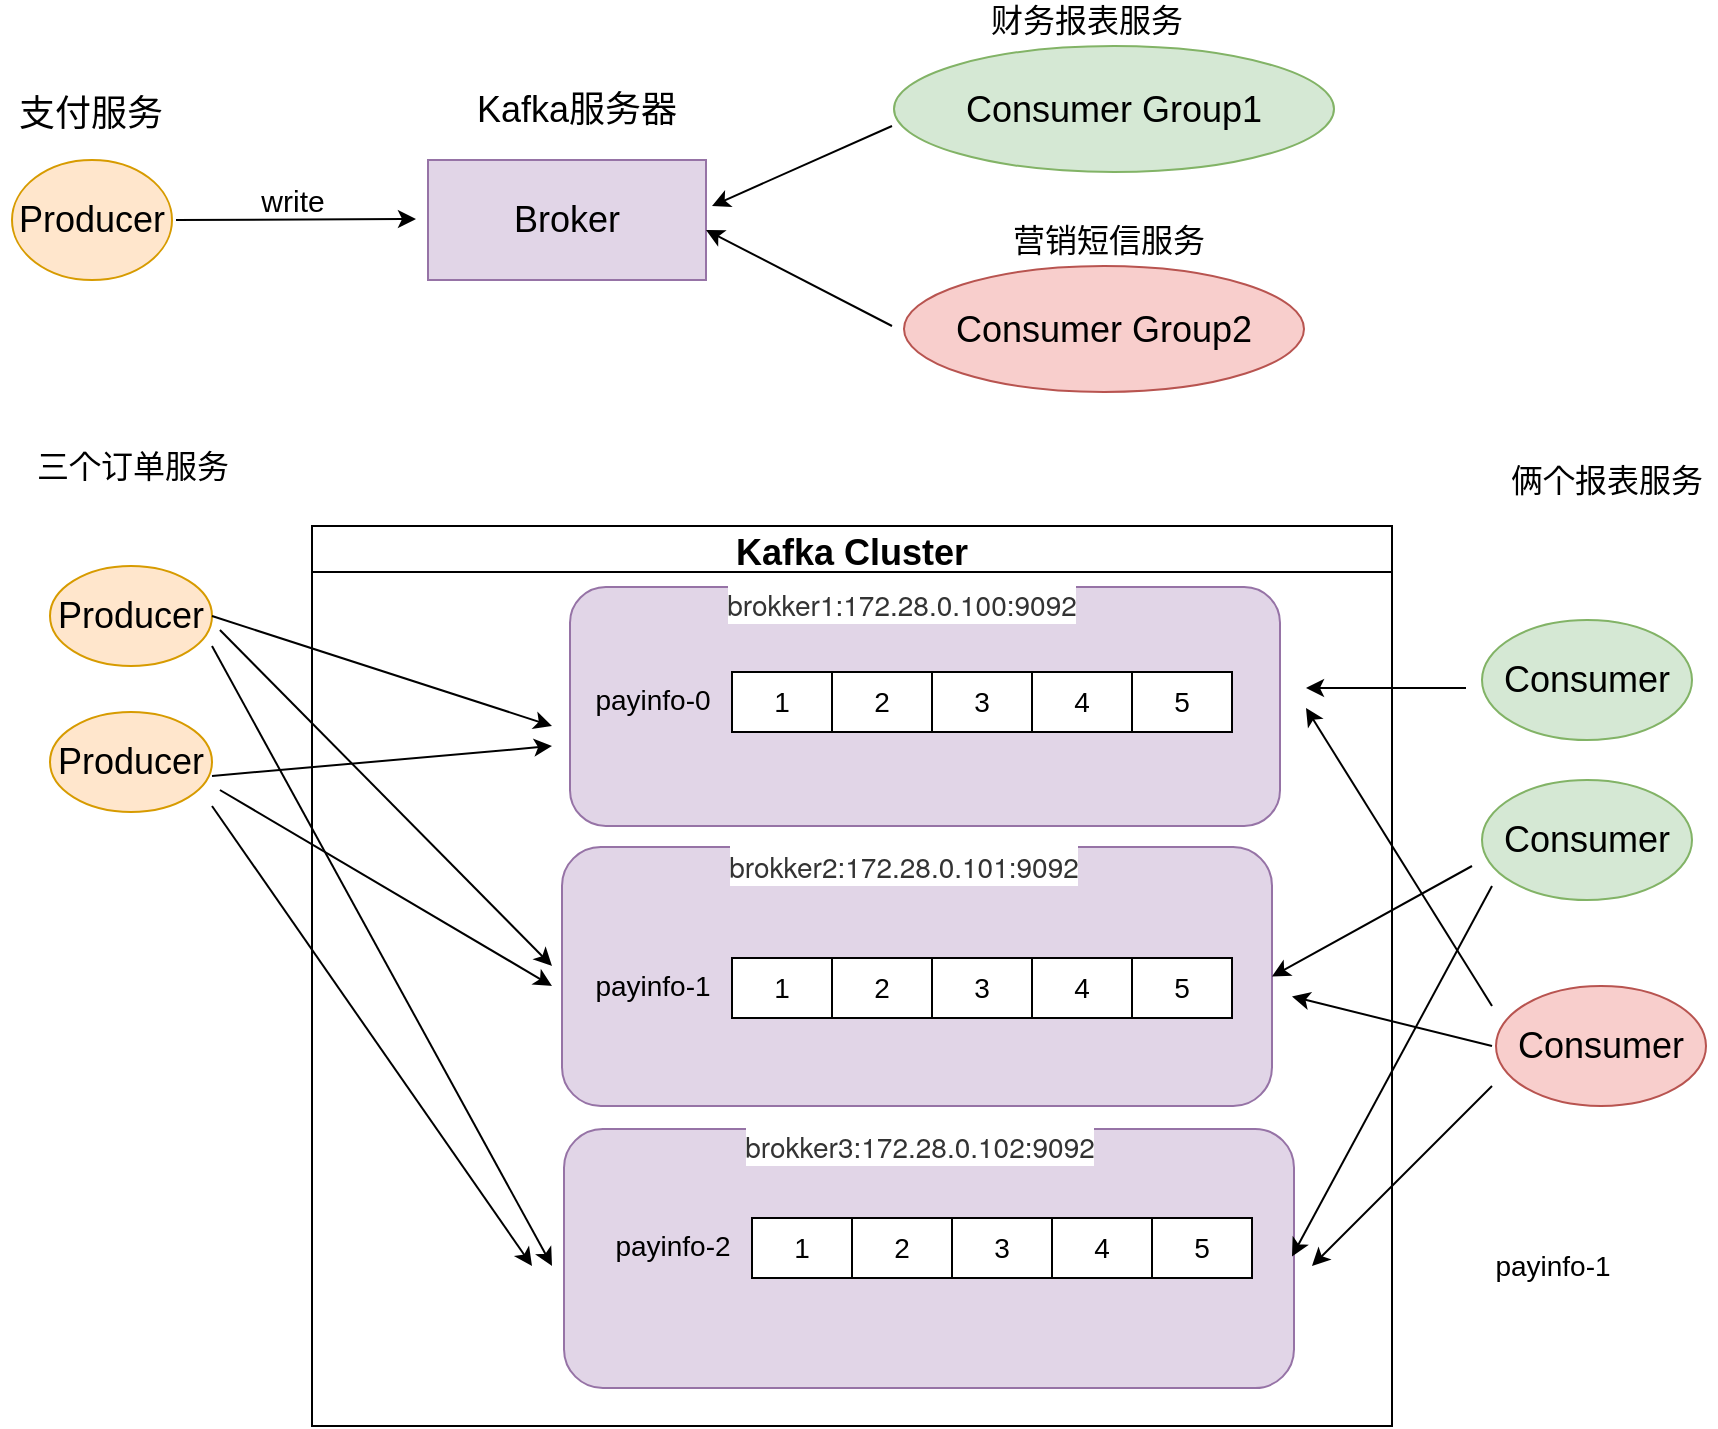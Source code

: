 <mxfile version="18.0.2" type="github">
  <diagram id="shJOujlL5YY14u-s4mY1" name="Page-1">
    <mxGraphModel dx="1011" dy="623" grid="1" gridSize="10" guides="1" tooltips="1" connect="1" arrows="1" fold="1" page="1" pageScale="1" pageWidth="827" pageHeight="1169" math="0" shadow="0">
      <root>
        <mxCell id="0" />
        <mxCell id="1" parent="0" />
        <mxCell id="rsRlFiuvsZik1qRaLmXJ-1" value="&lt;font style=&quot;font-size: 18px;&quot;&gt;Producer&lt;/font&gt;" style="ellipse;whiteSpace=wrap;html=1;fillColor=#ffe6cc;strokeColor=#d79b00;" vertex="1" parent="1">
          <mxGeometry x="100" y="217" width="80" height="60" as="geometry" />
        </mxCell>
        <mxCell id="rsRlFiuvsZik1qRaLmXJ-2" value="Kafka Cluster" style="swimlane;fontSize=18;" vertex="1" parent="1">
          <mxGeometry x="250" y="400" width="540" height="450" as="geometry" />
        </mxCell>
        <mxCell id="rsRlFiuvsZik1qRaLmXJ-50" value="" style="rounded=1;whiteSpace=wrap;html=1;fontSize=16;fillColor=#e1d5e7;strokeColor=#9673a6;" vertex="1" parent="rsRlFiuvsZik1qRaLmXJ-2">
          <mxGeometry x="129" y="30.5" width="355" height="119.5" as="geometry" />
        </mxCell>
        <mxCell id="rsRlFiuvsZik1qRaLmXJ-53" value="&lt;span style=&quot;color: rgb(51, 51, 51); font-family: &amp;quot;Helvetica Neue&amp;quot;, Helvetica, Arial, sans-serif; font-size: 14px; text-align: start; background-color: rgb(255, 255, 255);&quot;&gt;brokker1:172.28.0.100:9092&lt;/span&gt;" style="text;html=1;strokeColor=none;fillColor=none;align=center;verticalAlign=middle;whiteSpace=wrap;rounded=0;fontSize=16;" vertex="1" parent="rsRlFiuvsZik1qRaLmXJ-2">
          <mxGeometry x="241" y="24" width="108" height="30" as="geometry" />
        </mxCell>
        <mxCell id="rsRlFiuvsZik1qRaLmXJ-3" value="" style="endArrow=classic;html=1;rounded=0;fontSize=18;" edge="1" parent="1">
          <mxGeometry width="50" height="50" relative="1" as="geometry">
            <mxPoint x="182" y="247" as="sourcePoint" />
            <mxPoint x="302" y="246.5" as="targetPoint" />
          </mxGeometry>
        </mxCell>
        <mxCell id="rsRlFiuvsZik1qRaLmXJ-4" value="Broker" style="rounded=0;whiteSpace=wrap;html=1;fontSize=18;fillColor=#e1d5e7;strokeColor=#9673a6;" vertex="1" parent="1">
          <mxGeometry x="308" y="217" width="139" height="60" as="geometry" />
        </mxCell>
        <mxCell id="rsRlFiuvsZik1qRaLmXJ-5" value="支付服务" style="text;html=1;align=center;verticalAlign=middle;resizable=0;points=[];autosize=1;strokeColor=none;fillColor=none;fontSize=18;" vertex="1" parent="1">
          <mxGeometry x="94" y="179" width="90" height="30" as="geometry" />
        </mxCell>
        <mxCell id="rsRlFiuvsZik1qRaLmXJ-6" value="Kafka服务器" style="text;html=1;align=center;verticalAlign=middle;resizable=0;points=[];autosize=1;strokeColor=none;fillColor=none;fontSize=18;" vertex="1" parent="1">
          <mxGeometry x="322" y="177" width="120" height="30" as="geometry" />
        </mxCell>
        <mxCell id="rsRlFiuvsZik1qRaLmXJ-7" value="&lt;span style=&quot;font-size: 18px;&quot;&gt;Consumer Group1&lt;/span&gt;" style="ellipse;whiteSpace=wrap;html=1;fillColor=#d5e8d4;strokeColor=#82b366;" vertex="1" parent="1">
          <mxGeometry x="541" y="160" width="220" height="63" as="geometry" />
        </mxCell>
        <mxCell id="rsRlFiuvsZik1qRaLmXJ-8" value="" style="endArrow=classic;html=1;rounded=0;fontSize=18;" edge="1" parent="1">
          <mxGeometry width="50" height="50" relative="1" as="geometry">
            <mxPoint x="540" y="200" as="sourcePoint" />
            <mxPoint x="450" y="240" as="targetPoint" />
          </mxGeometry>
        </mxCell>
        <mxCell id="rsRlFiuvsZik1qRaLmXJ-9" value="&lt;font style=&quot;font-size: 15px;&quot;&gt;write&lt;/font&gt;" style="text;html=1;align=center;verticalAlign=middle;resizable=0;points=[];autosize=1;strokeColor=none;fillColor=none;fontSize=18;" vertex="1" parent="1">
          <mxGeometry x="215" y="222" width="50" height="30" as="geometry" />
        </mxCell>
        <mxCell id="rsRlFiuvsZik1qRaLmXJ-11" value="&lt;font style=&quot;font-size: 18px;&quot;&gt;Producer&lt;/font&gt;" style="ellipse;whiteSpace=wrap;html=1;fillColor=#ffe6cc;strokeColor=#d79b00;" vertex="1" parent="1">
          <mxGeometry x="119" y="420" width="81" height="50" as="geometry" />
        </mxCell>
        <mxCell id="rsRlFiuvsZik1qRaLmXJ-12" value="&lt;font style=&quot;font-size: 18px;&quot;&gt;Producer&lt;/font&gt;" style="ellipse;whiteSpace=wrap;html=1;fillColor=#ffe6cc;strokeColor=#d79b00;" vertex="1" parent="1">
          <mxGeometry x="119" y="493" width="81" height="50" as="geometry" />
        </mxCell>
        <mxCell id="rsRlFiuvsZik1qRaLmXJ-30" value="财务报表服务" style="text;html=1;align=center;verticalAlign=middle;resizable=0;points=[];autosize=1;strokeColor=none;fillColor=none;fontSize=16;" vertex="1" parent="1">
          <mxGeometry x="582" y="137" width="110" height="20" as="geometry" />
        </mxCell>
        <mxCell id="rsRlFiuvsZik1qRaLmXJ-47" value="三个订单服务" style="text;html=1;align=center;verticalAlign=middle;resizable=0;points=[];autosize=1;strokeColor=none;fillColor=none;fontSize=16;" vertex="1" parent="1">
          <mxGeometry x="105" y="360" width="110" height="20" as="geometry" />
        </mxCell>
        <mxCell id="rsRlFiuvsZik1qRaLmXJ-51" value="" style="rounded=1;whiteSpace=wrap;html=1;fontSize=16;fillColor=#e1d5e7;strokeColor=#9673a6;" vertex="1" parent="1">
          <mxGeometry x="375" y="560.5" width="355" height="129.5" as="geometry" />
        </mxCell>
        <mxCell id="rsRlFiuvsZik1qRaLmXJ-52" value="" style="rounded=1;whiteSpace=wrap;html=1;fontSize=16;fillColor=#e1d5e7;strokeColor=#9673a6;" vertex="1" parent="1">
          <mxGeometry x="376" y="701.5" width="365" height="129.5" as="geometry" />
        </mxCell>
        <mxCell id="rsRlFiuvsZik1qRaLmXJ-55" value="&lt;span style=&quot;color: rgb(51, 51, 51); font-family: &amp;quot;Helvetica Neue&amp;quot;, Helvetica, Arial, sans-serif; font-size: 14px; text-align: start; background-color: rgb(255, 255, 255);&quot;&gt;brokker2:172.28.0.101:9092&lt;/span&gt;" style="text;html=1;strokeColor=none;fillColor=none;align=center;verticalAlign=middle;whiteSpace=wrap;rounded=0;fontSize=16;" vertex="1" parent="1">
          <mxGeometry x="492" y="555" width="108" height="30" as="geometry" />
        </mxCell>
        <mxCell id="rsRlFiuvsZik1qRaLmXJ-56" value="&lt;span style=&quot;color: rgb(51, 51, 51); font-family: &amp;quot;Helvetica Neue&amp;quot;, Helvetica, Arial, sans-serif; font-size: 14px; text-align: start; background-color: rgb(255, 255, 255);&quot;&gt;brokker3:172.28.0.102:9092&lt;/span&gt;" style="text;html=1;strokeColor=none;fillColor=none;align=center;verticalAlign=middle;whiteSpace=wrap;rounded=0;fontSize=16;" vertex="1" parent="1">
          <mxGeometry x="500" y="695" width="108" height="30" as="geometry" />
        </mxCell>
        <mxCell id="rsRlFiuvsZik1qRaLmXJ-74" value="" style="shape=table;startSize=0;container=1;collapsible=0;childLayout=tableLayout;fontSize=14;" vertex="1" parent="1">
          <mxGeometry x="460" y="473" width="250" height="30" as="geometry" />
        </mxCell>
        <mxCell id="rsRlFiuvsZik1qRaLmXJ-75" value="" style="shape=tableRow;horizontal=0;startSize=0;swimlaneHead=0;swimlaneBody=0;top=0;left=0;bottom=0;right=0;collapsible=0;dropTarget=0;fillColor=none;points=[[0,0.5],[1,0.5]];portConstraint=eastwest;fontSize=14;" vertex="1" parent="rsRlFiuvsZik1qRaLmXJ-74">
          <mxGeometry width="250" height="30" as="geometry" />
        </mxCell>
        <mxCell id="rsRlFiuvsZik1qRaLmXJ-76" value="1" style="shape=partialRectangle;html=1;whiteSpace=wrap;connectable=0;overflow=hidden;fillColor=none;top=0;left=0;bottom=0;right=0;pointerEvents=1;fontSize=14;" vertex="1" parent="rsRlFiuvsZik1qRaLmXJ-75">
          <mxGeometry width="50" height="30" as="geometry">
            <mxRectangle width="50" height="30" as="alternateBounds" />
          </mxGeometry>
        </mxCell>
        <mxCell id="rsRlFiuvsZik1qRaLmXJ-77" value="2" style="shape=partialRectangle;html=1;whiteSpace=wrap;connectable=0;overflow=hidden;fillColor=none;top=0;left=0;bottom=0;right=0;pointerEvents=1;fontSize=14;" vertex="1" parent="rsRlFiuvsZik1qRaLmXJ-75">
          <mxGeometry x="50" width="50" height="30" as="geometry">
            <mxRectangle width="50" height="30" as="alternateBounds" />
          </mxGeometry>
        </mxCell>
        <mxCell id="rsRlFiuvsZik1qRaLmXJ-78" value="3" style="shape=partialRectangle;html=1;whiteSpace=wrap;connectable=0;overflow=hidden;fillColor=none;top=0;left=0;bottom=0;right=0;pointerEvents=1;fontSize=14;" vertex="1" parent="rsRlFiuvsZik1qRaLmXJ-75">
          <mxGeometry x="100" width="50" height="30" as="geometry">
            <mxRectangle width="50" height="30" as="alternateBounds" />
          </mxGeometry>
        </mxCell>
        <mxCell id="rsRlFiuvsZik1qRaLmXJ-79" value="4" style="shape=partialRectangle;html=1;whiteSpace=wrap;connectable=0;overflow=hidden;fillColor=none;top=0;left=0;bottom=0;right=0;pointerEvents=1;fontSize=14;" vertex="1" parent="rsRlFiuvsZik1qRaLmXJ-75">
          <mxGeometry x="150" width="50" height="30" as="geometry">
            <mxRectangle width="50" height="30" as="alternateBounds" />
          </mxGeometry>
        </mxCell>
        <mxCell id="rsRlFiuvsZik1qRaLmXJ-80" value="5" style="shape=partialRectangle;html=1;whiteSpace=wrap;connectable=0;overflow=hidden;fillColor=none;top=0;left=0;bottom=0;right=0;pointerEvents=1;fontSize=14;" vertex="1" parent="rsRlFiuvsZik1qRaLmXJ-75">
          <mxGeometry x="200" width="50" height="30" as="geometry">
            <mxRectangle width="50" height="30" as="alternateBounds" />
          </mxGeometry>
        </mxCell>
        <mxCell id="rsRlFiuvsZik1qRaLmXJ-81" value="payinfo-0" style="text;html=1;align=center;verticalAlign=middle;resizable=0;points=[];autosize=1;strokeColor=none;fillColor=none;fontSize=14;" vertex="1" parent="1">
          <mxGeometry x="385" y="477" width="70" height="20" as="geometry" />
        </mxCell>
        <mxCell id="rsRlFiuvsZik1qRaLmXJ-83" value="payinfo-1" style="text;html=1;align=center;verticalAlign=middle;resizable=0;points=[];autosize=1;strokeColor=none;fillColor=none;fontSize=14;" vertex="1" parent="1">
          <mxGeometry x="835" y="760" width="70" height="20" as="geometry" />
        </mxCell>
        <mxCell id="rsRlFiuvsZik1qRaLmXJ-92" value="" style="shape=table;startSize=0;container=1;collapsible=0;childLayout=tableLayout;fontSize=14;" vertex="1" parent="1">
          <mxGeometry x="460" y="616" width="250" height="30" as="geometry" />
        </mxCell>
        <mxCell id="rsRlFiuvsZik1qRaLmXJ-93" value="" style="shape=tableRow;horizontal=0;startSize=0;swimlaneHead=0;swimlaneBody=0;top=0;left=0;bottom=0;right=0;collapsible=0;dropTarget=0;fillColor=none;points=[[0,0.5],[1,0.5]];portConstraint=eastwest;fontSize=14;" vertex="1" parent="rsRlFiuvsZik1qRaLmXJ-92">
          <mxGeometry width="250" height="30" as="geometry" />
        </mxCell>
        <mxCell id="rsRlFiuvsZik1qRaLmXJ-94" value="1" style="shape=partialRectangle;html=1;whiteSpace=wrap;connectable=0;overflow=hidden;fillColor=none;top=0;left=0;bottom=0;right=0;pointerEvents=1;fontSize=14;" vertex="1" parent="rsRlFiuvsZik1qRaLmXJ-93">
          <mxGeometry width="50" height="30" as="geometry">
            <mxRectangle width="50" height="30" as="alternateBounds" />
          </mxGeometry>
        </mxCell>
        <mxCell id="rsRlFiuvsZik1qRaLmXJ-95" value="2" style="shape=partialRectangle;html=1;whiteSpace=wrap;connectable=0;overflow=hidden;fillColor=none;top=0;left=0;bottom=0;right=0;pointerEvents=1;fontSize=14;" vertex="1" parent="rsRlFiuvsZik1qRaLmXJ-93">
          <mxGeometry x="50" width="50" height="30" as="geometry">
            <mxRectangle width="50" height="30" as="alternateBounds" />
          </mxGeometry>
        </mxCell>
        <mxCell id="rsRlFiuvsZik1qRaLmXJ-96" value="3" style="shape=partialRectangle;html=1;whiteSpace=wrap;connectable=0;overflow=hidden;fillColor=none;top=0;left=0;bottom=0;right=0;pointerEvents=1;fontSize=14;" vertex="1" parent="rsRlFiuvsZik1qRaLmXJ-93">
          <mxGeometry x="100" width="50" height="30" as="geometry">
            <mxRectangle width="50" height="30" as="alternateBounds" />
          </mxGeometry>
        </mxCell>
        <mxCell id="rsRlFiuvsZik1qRaLmXJ-97" value="4" style="shape=partialRectangle;html=1;whiteSpace=wrap;connectable=0;overflow=hidden;fillColor=none;top=0;left=0;bottom=0;right=0;pointerEvents=1;fontSize=14;" vertex="1" parent="rsRlFiuvsZik1qRaLmXJ-93">
          <mxGeometry x="150" width="50" height="30" as="geometry">
            <mxRectangle width="50" height="30" as="alternateBounds" />
          </mxGeometry>
        </mxCell>
        <mxCell id="rsRlFiuvsZik1qRaLmXJ-98" value="5" style="shape=partialRectangle;html=1;whiteSpace=wrap;connectable=0;overflow=hidden;fillColor=none;top=0;left=0;bottom=0;right=0;pointerEvents=1;fontSize=14;" vertex="1" parent="rsRlFiuvsZik1qRaLmXJ-93">
          <mxGeometry x="200" width="50" height="30" as="geometry">
            <mxRectangle width="50" height="30" as="alternateBounds" />
          </mxGeometry>
        </mxCell>
        <mxCell id="rsRlFiuvsZik1qRaLmXJ-99" value="payinfo-1" style="text;html=1;align=center;verticalAlign=middle;resizable=0;points=[];autosize=1;strokeColor=none;fillColor=none;fontSize=14;" vertex="1" parent="1">
          <mxGeometry x="385" y="620" width="70" height="20" as="geometry" />
        </mxCell>
        <mxCell id="rsRlFiuvsZik1qRaLmXJ-100" value="" style="shape=table;startSize=0;container=1;collapsible=0;childLayout=tableLayout;fontSize=14;" vertex="1" parent="1">
          <mxGeometry x="470" y="746" width="250" height="30" as="geometry" />
        </mxCell>
        <mxCell id="rsRlFiuvsZik1qRaLmXJ-101" value="" style="shape=tableRow;horizontal=0;startSize=0;swimlaneHead=0;swimlaneBody=0;top=0;left=0;bottom=0;right=0;collapsible=0;dropTarget=0;fillColor=none;points=[[0,0.5],[1,0.5]];portConstraint=eastwest;fontSize=14;" vertex="1" parent="rsRlFiuvsZik1qRaLmXJ-100">
          <mxGeometry width="250" height="30" as="geometry" />
        </mxCell>
        <mxCell id="rsRlFiuvsZik1qRaLmXJ-102" value="1" style="shape=partialRectangle;html=1;whiteSpace=wrap;connectable=0;overflow=hidden;fillColor=none;top=0;left=0;bottom=0;right=0;pointerEvents=1;fontSize=14;" vertex="1" parent="rsRlFiuvsZik1qRaLmXJ-101">
          <mxGeometry width="50" height="30" as="geometry">
            <mxRectangle width="50" height="30" as="alternateBounds" />
          </mxGeometry>
        </mxCell>
        <mxCell id="rsRlFiuvsZik1qRaLmXJ-103" value="2" style="shape=partialRectangle;html=1;whiteSpace=wrap;connectable=0;overflow=hidden;fillColor=none;top=0;left=0;bottom=0;right=0;pointerEvents=1;fontSize=14;" vertex="1" parent="rsRlFiuvsZik1qRaLmXJ-101">
          <mxGeometry x="50" width="50" height="30" as="geometry">
            <mxRectangle width="50" height="30" as="alternateBounds" />
          </mxGeometry>
        </mxCell>
        <mxCell id="rsRlFiuvsZik1qRaLmXJ-104" value="3" style="shape=partialRectangle;html=1;whiteSpace=wrap;connectable=0;overflow=hidden;fillColor=none;top=0;left=0;bottom=0;right=0;pointerEvents=1;fontSize=14;" vertex="1" parent="rsRlFiuvsZik1qRaLmXJ-101">
          <mxGeometry x="100" width="50" height="30" as="geometry">
            <mxRectangle width="50" height="30" as="alternateBounds" />
          </mxGeometry>
        </mxCell>
        <mxCell id="rsRlFiuvsZik1qRaLmXJ-105" value="4" style="shape=partialRectangle;html=1;whiteSpace=wrap;connectable=0;overflow=hidden;fillColor=none;top=0;left=0;bottom=0;right=0;pointerEvents=1;fontSize=14;" vertex="1" parent="rsRlFiuvsZik1qRaLmXJ-101">
          <mxGeometry x="150" width="50" height="30" as="geometry">
            <mxRectangle width="50" height="30" as="alternateBounds" />
          </mxGeometry>
        </mxCell>
        <mxCell id="rsRlFiuvsZik1qRaLmXJ-106" value="5" style="shape=partialRectangle;html=1;whiteSpace=wrap;connectable=0;overflow=hidden;fillColor=none;top=0;left=0;bottom=0;right=0;pointerEvents=1;fontSize=14;" vertex="1" parent="rsRlFiuvsZik1qRaLmXJ-101">
          <mxGeometry x="200" width="50" height="30" as="geometry">
            <mxRectangle width="50" height="30" as="alternateBounds" />
          </mxGeometry>
        </mxCell>
        <mxCell id="rsRlFiuvsZik1qRaLmXJ-107" value="payinfo-2" style="text;html=1;align=center;verticalAlign=middle;resizable=0;points=[];autosize=1;strokeColor=none;fillColor=none;fontSize=14;" vertex="1" parent="1">
          <mxGeometry x="395" y="750" width="70" height="20" as="geometry" />
        </mxCell>
        <mxCell id="rsRlFiuvsZik1qRaLmXJ-117" value="" style="endArrow=classic;html=1;rounded=0;fontSize=14;exitX=1;exitY=0.5;exitDx=0;exitDy=0;" edge="1" parent="1" source="rsRlFiuvsZik1qRaLmXJ-11">
          <mxGeometry width="50" height="50" relative="1" as="geometry">
            <mxPoint x="210" y="450" as="sourcePoint" />
            <mxPoint x="370" y="500" as="targetPoint" />
          </mxGeometry>
        </mxCell>
        <mxCell id="rsRlFiuvsZik1qRaLmXJ-118" value="" style="endArrow=classic;html=1;rounded=0;fontSize=14;exitX=1.049;exitY=0.64;exitDx=0;exitDy=0;exitPerimeter=0;" edge="1" parent="1" source="rsRlFiuvsZik1qRaLmXJ-11">
          <mxGeometry width="50" height="50" relative="1" as="geometry">
            <mxPoint x="210" y="460" as="sourcePoint" />
            <mxPoint x="370" y="620" as="targetPoint" />
          </mxGeometry>
        </mxCell>
        <mxCell id="rsRlFiuvsZik1qRaLmXJ-119" value="" style="endArrow=classic;html=1;rounded=0;fontSize=14;" edge="1" parent="1">
          <mxGeometry width="50" height="50" relative="1" as="geometry">
            <mxPoint x="200" y="460" as="sourcePoint" />
            <mxPoint x="370" y="770" as="targetPoint" />
          </mxGeometry>
        </mxCell>
        <mxCell id="rsRlFiuvsZik1qRaLmXJ-120" value="" style="endArrow=classic;html=1;rounded=0;fontSize=14;exitX=1;exitY=0.5;exitDx=0;exitDy=0;" edge="1" parent="1">
          <mxGeometry width="50" height="50" relative="1" as="geometry">
            <mxPoint x="200" y="525" as="sourcePoint" />
            <mxPoint x="370" y="510" as="targetPoint" />
          </mxGeometry>
        </mxCell>
        <mxCell id="rsRlFiuvsZik1qRaLmXJ-121" value="" style="endArrow=classic;html=1;rounded=0;fontSize=14;exitX=1.049;exitY=0.64;exitDx=0;exitDy=0;exitPerimeter=0;" edge="1" parent="1">
          <mxGeometry width="50" height="50" relative="1" as="geometry">
            <mxPoint x="203.969" y="532" as="sourcePoint" />
            <mxPoint x="370" y="630" as="targetPoint" />
          </mxGeometry>
        </mxCell>
        <mxCell id="rsRlFiuvsZik1qRaLmXJ-122" value="" style="endArrow=classic;html=1;rounded=0;fontSize=14;" edge="1" parent="1">
          <mxGeometry width="50" height="50" relative="1" as="geometry">
            <mxPoint x="200" y="540" as="sourcePoint" />
            <mxPoint x="360" y="770" as="targetPoint" />
          </mxGeometry>
        </mxCell>
        <mxCell id="rsRlFiuvsZik1qRaLmXJ-123" value="&lt;span style=&quot;font-size: 18px;&quot;&gt;Consumer&lt;/span&gt;" style="ellipse;whiteSpace=wrap;html=1;fillColor=#d5e8d4;strokeColor=#82b366;" vertex="1" parent="1">
          <mxGeometry x="835" y="447" width="105" height="60" as="geometry" />
        </mxCell>
        <mxCell id="rsRlFiuvsZik1qRaLmXJ-124" value="俩个报表服务" style="text;html=1;align=center;verticalAlign=middle;resizable=0;points=[];autosize=1;strokeColor=none;fillColor=none;fontSize=16;" vertex="1" parent="1">
          <mxGeometry x="842" y="367" width="110" height="20" as="geometry" />
        </mxCell>
        <mxCell id="rsRlFiuvsZik1qRaLmXJ-125" value="&lt;span style=&quot;font-size: 18px;&quot;&gt;Consumer&lt;/span&gt;" style="ellipse;whiteSpace=wrap;html=1;fillColor=#d5e8d4;strokeColor=#82b366;" vertex="1" parent="1">
          <mxGeometry x="835" y="527" width="105" height="60" as="geometry" />
        </mxCell>
        <mxCell id="rsRlFiuvsZik1qRaLmXJ-126" value="" style="endArrow=classic;html=1;rounded=0;fontSize=18;" edge="1" parent="1">
          <mxGeometry width="50" height="50" relative="1" as="geometry">
            <mxPoint x="827" y="481" as="sourcePoint" />
            <mxPoint x="747" y="481" as="targetPoint" />
          </mxGeometry>
        </mxCell>
        <mxCell id="rsRlFiuvsZik1qRaLmXJ-128" value="" style="endArrow=classic;html=1;rounded=0;fontSize=18;entryX=1;entryY=0.5;entryDx=0;entryDy=0;" edge="1" parent="1" target="rsRlFiuvsZik1qRaLmXJ-51">
          <mxGeometry width="50" height="50" relative="1" as="geometry">
            <mxPoint x="830" y="570" as="sourcePoint" />
            <mxPoint x="757" y="491" as="targetPoint" />
          </mxGeometry>
        </mxCell>
        <mxCell id="rsRlFiuvsZik1qRaLmXJ-129" value="" style="endArrow=classic;html=1;rounded=0;fontSize=18;entryX=1;entryY=0.5;entryDx=0;entryDy=0;" edge="1" parent="1">
          <mxGeometry width="50" height="50" relative="1" as="geometry">
            <mxPoint x="840" y="580" as="sourcePoint" />
            <mxPoint x="740" y="765.25" as="targetPoint" />
          </mxGeometry>
        </mxCell>
        <mxCell id="rsRlFiuvsZik1qRaLmXJ-146" value="&lt;span style=&quot;font-size: 18px;&quot;&gt;Consumer Group2&lt;/span&gt;" style="ellipse;whiteSpace=wrap;html=1;fillColor=#f8cecc;strokeColor=#b85450;" vertex="1" parent="1">
          <mxGeometry x="546" y="270" width="200" height="63" as="geometry" />
        </mxCell>
        <mxCell id="rsRlFiuvsZik1qRaLmXJ-147" value="" style="endArrow=classic;html=1;rounded=0;fontSize=18;" edge="1" parent="1">
          <mxGeometry width="50" height="50" relative="1" as="geometry">
            <mxPoint x="540" y="300" as="sourcePoint" />
            <mxPoint x="447" y="252" as="targetPoint" />
          </mxGeometry>
        </mxCell>
        <mxCell id="rsRlFiuvsZik1qRaLmXJ-149" value="营销短信服务" style="text;html=1;align=center;verticalAlign=middle;resizable=0;points=[];autosize=1;strokeColor=none;fillColor=none;fontSize=16;" vertex="1" parent="1">
          <mxGeometry x="593" y="247" width="110" height="20" as="geometry" />
        </mxCell>
        <mxCell id="rsRlFiuvsZik1qRaLmXJ-150" value="&lt;span style=&quot;font-size: 18px;&quot;&gt;Consumer&lt;/span&gt;" style="ellipse;whiteSpace=wrap;html=1;fillColor=#f8cecc;strokeColor=#b85450;" vertex="1" parent="1">
          <mxGeometry x="842" y="630" width="105" height="60" as="geometry" />
        </mxCell>
        <mxCell id="rsRlFiuvsZik1qRaLmXJ-151" value="" style="endArrow=classic;html=1;rounded=0;fontSize=18;" edge="1" parent="1">
          <mxGeometry width="50" height="50" relative="1" as="geometry">
            <mxPoint x="840" y="640" as="sourcePoint" />
            <mxPoint x="747" y="491" as="targetPoint" />
          </mxGeometry>
        </mxCell>
        <mxCell id="rsRlFiuvsZik1qRaLmXJ-152" value="" style="endArrow=classic;html=1;rounded=0;fontSize=18;entryX=1;entryY=0.5;entryDx=0;entryDy=0;" edge="1" parent="1">
          <mxGeometry width="50" height="50" relative="1" as="geometry">
            <mxPoint x="840" y="660" as="sourcePoint" />
            <mxPoint x="740" y="635.25" as="targetPoint" />
          </mxGeometry>
        </mxCell>
        <mxCell id="rsRlFiuvsZik1qRaLmXJ-153" value="" style="endArrow=classic;html=1;rounded=0;fontSize=18;" edge="1" parent="1">
          <mxGeometry width="50" height="50" relative="1" as="geometry">
            <mxPoint x="840" y="680" as="sourcePoint" />
            <mxPoint x="750" y="770" as="targetPoint" />
          </mxGeometry>
        </mxCell>
      </root>
    </mxGraphModel>
  </diagram>
</mxfile>
